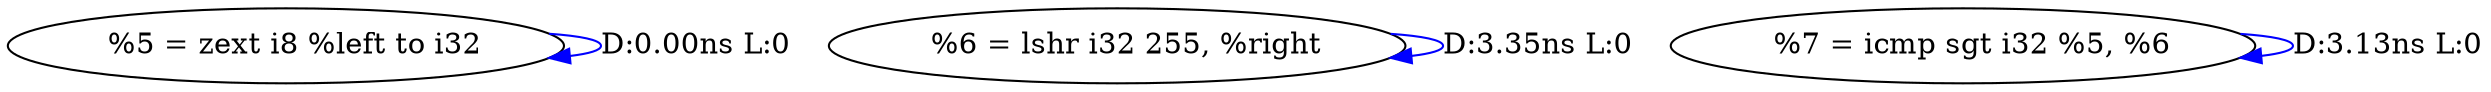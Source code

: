 digraph {
Node0x3179df0[label="  %5 = zext i8 %left to i32"];
Node0x3179df0 -> Node0x3179df0[label="D:0.00ns L:0",color=blue];
Node0x3179ed0[label="  %6 = lshr i32 255, %right"];
Node0x3179ed0 -> Node0x3179ed0[label="D:3.35ns L:0",color=blue];
Node0x3179fb0[label="  %7 = icmp sgt i32 %5, %6"];
Node0x3179fb0 -> Node0x3179fb0[label="D:3.13ns L:0",color=blue];
}
